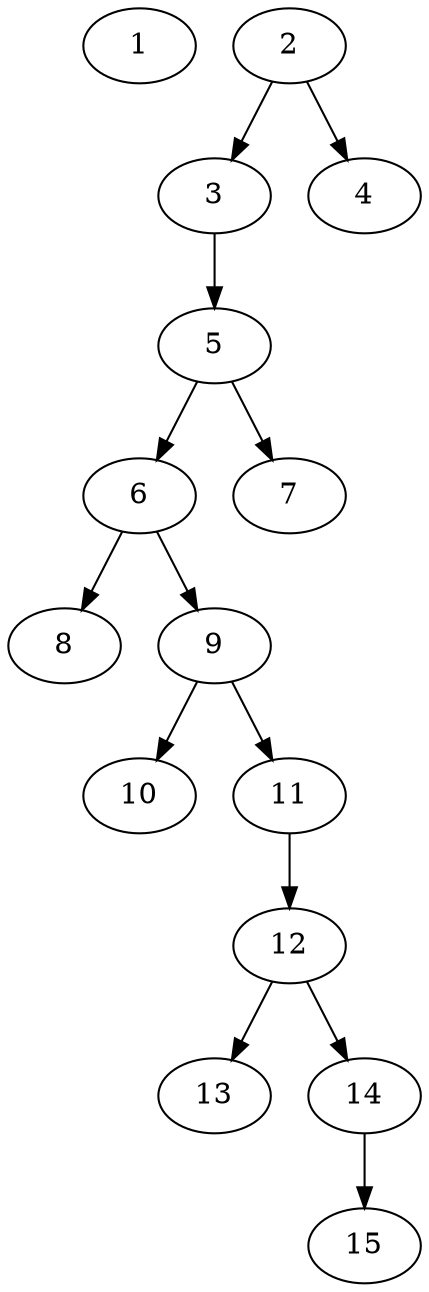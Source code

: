 // DAG automatically generated by daggen at Thu Oct  3 13:59:27 2019
// ./daggen --dot -n 15 --ccr 0.4 --fat 0.3 --regular 0.5 --density 0.5 --mindata 5242880 --maxdata 52428800 
digraph G {
  1 [size="75983360", alpha="0.12", expect_size="30393344"] 
  2 [size="19340800", alpha="0.15", expect_size="7736320"] 
  2 -> 3 [size ="7736320"]
  2 -> 4 [size ="7736320"]
  3 [size="14149120", alpha="0.09", expect_size="5659648"] 
  3 -> 5 [size ="5659648"]
  4 [size="51125760", alpha="0.09", expect_size="20450304"] 
  5 [size="121075200", alpha="0.18", expect_size="48430080"] 
  5 -> 6 [size ="48430080"]
  5 -> 7 [size ="48430080"]
  6 [size="25172480", alpha="0.19", expect_size="10068992"] 
  6 -> 8 [size ="10068992"]
  6 -> 9 [size ="10068992"]
  7 [size="123394560", alpha="0.09", expect_size="49357824"] 
  8 [size="74127360", alpha="0.03", expect_size="29650944"] 
  9 [size="116712960", alpha="0.00", expect_size="46685184"] 
  9 -> 10 [size ="46685184"]
  9 -> 11 [size ="46685184"]
  10 [size="94850560", alpha="0.16", expect_size="37940224"] 
  11 [size="75688960", alpha="0.14", expect_size="30275584"] 
  11 -> 12 [size ="30275584"]
  12 [size="30758400", alpha="0.13", expect_size="12303360"] 
  12 -> 13 [size ="12303360"]
  12 -> 14 [size ="12303360"]
  13 [size="116392960", alpha="0.16", expect_size="46557184"] 
  14 [size="51330560", alpha="0.04", expect_size="20532224"] 
  14 -> 15 [size ="20532224"]
  15 [size="105149440", alpha="0.14", expect_size="42059776"] 
}
